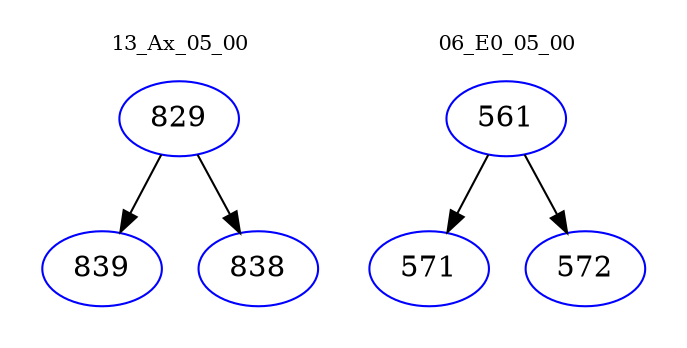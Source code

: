 digraph{
subgraph cluster_0 {
color = white
label = "13_Ax_05_00";
fontsize=10;
T0_829 [label="829", color="blue"]
T0_829 -> T0_839 [color="black"]
T0_839 [label="839", color="blue"]
T0_829 -> T0_838 [color="black"]
T0_838 [label="838", color="blue"]
}
subgraph cluster_1 {
color = white
label = "06_E0_05_00";
fontsize=10;
T1_561 [label="561", color="blue"]
T1_561 -> T1_571 [color="black"]
T1_571 [label="571", color="blue"]
T1_561 -> T1_572 [color="black"]
T1_572 [label="572", color="blue"]
}
}
